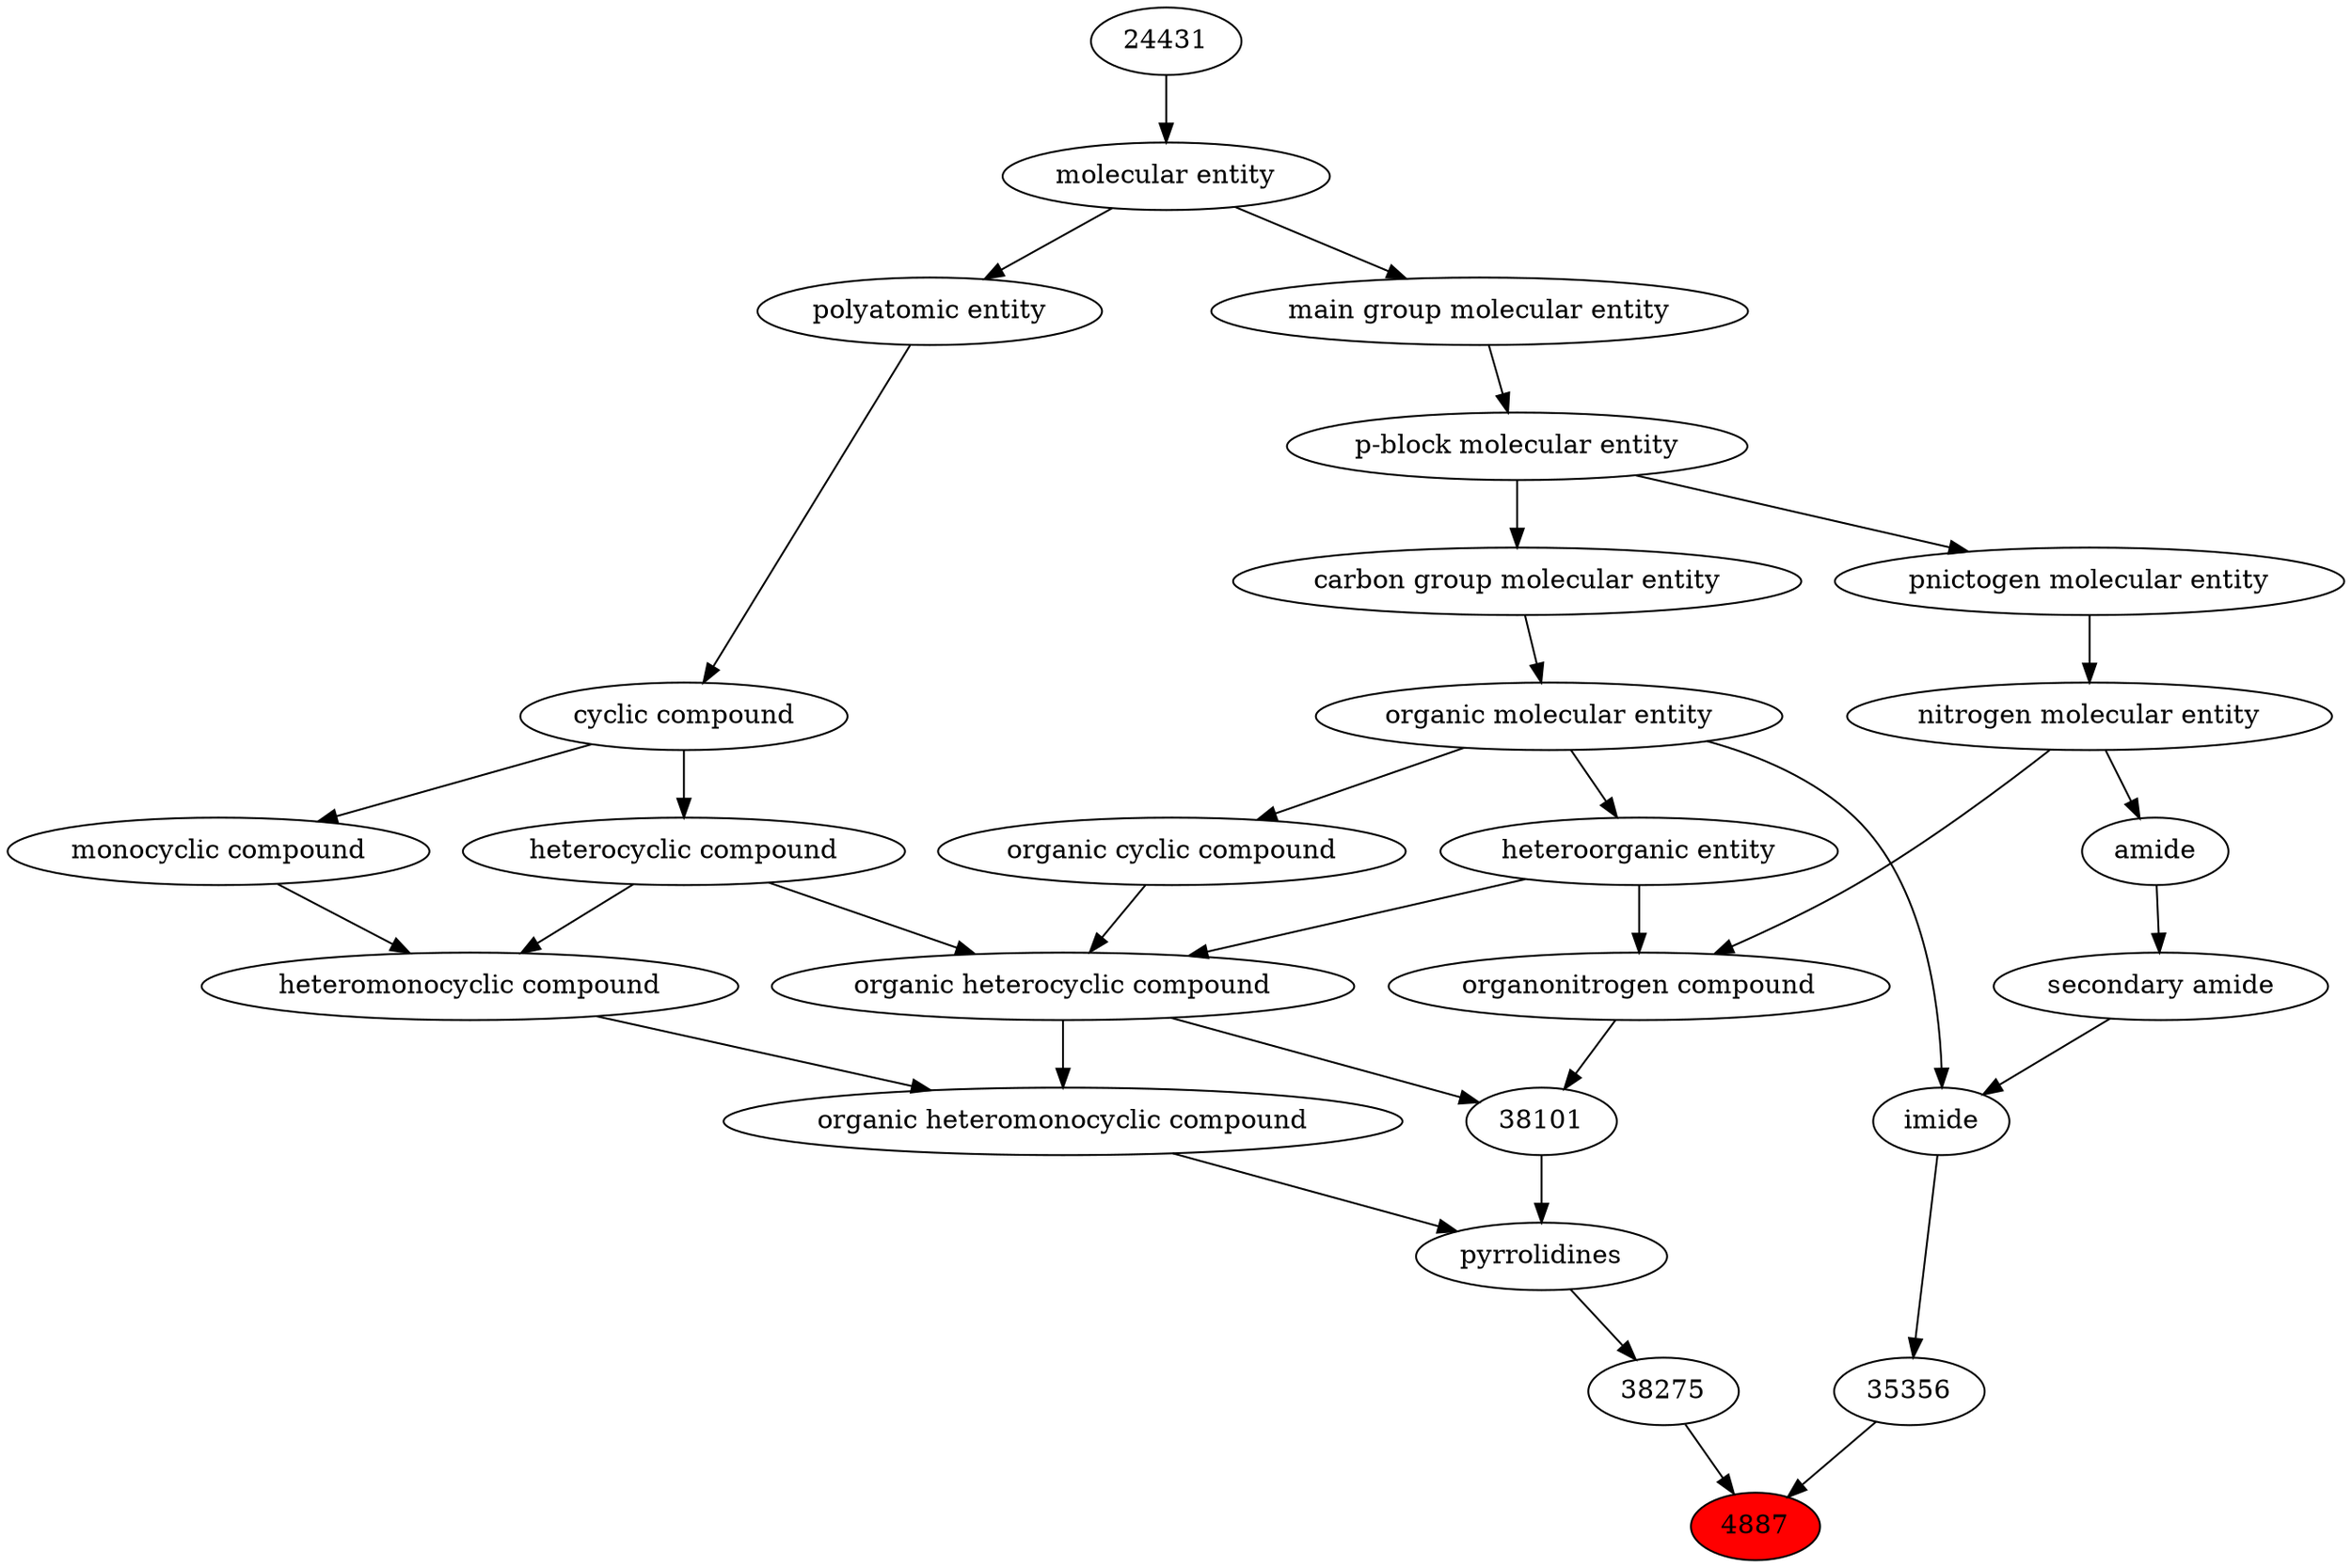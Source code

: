 digraph tree{ 
4887 [label="4887" fillcolor=red style=filled]
38275 -> 4887
35356 -> 4887
38275 [label="38275"]
38260 -> 38275
35356 [label="35356"]
24782 -> 35356
38260 [label="pyrrolidines"]
38101 -> 38260
25693 -> 38260
24782 [label="imide"]
33257 -> 24782
50860 -> 24782
38101 [label="38101"]
24532 -> 38101
35352 -> 38101
25693 [label="organic heteromonocyclic compound"]
33670 -> 25693
24532 -> 25693
33257 [label="secondary amide"]
32988 -> 33257
50860 [label="organic molecular entity"]
33582 -> 50860
24532 [label="organic heterocyclic compound"]
33285 -> 24532
33832 -> 24532
5686 -> 24532
35352 [label="organonitrogen compound"]
51143 -> 35352
33285 -> 35352
33670 [label="heteromonocyclic compound"]
5686 -> 33670
33661 -> 33670
32988 [label="amide"]
51143 -> 32988
33582 [label="carbon group molecular entity"]
33675 -> 33582
33285 [label="heteroorganic entity"]
50860 -> 33285
33832 [label="organic cyclic compound"]
50860 -> 33832
5686 [label="heterocyclic compound"]
33595 -> 5686
51143 [label="nitrogen molecular entity"]
33302 -> 51143
33661 [label="monocyclic compound"]
33595 -> 33661
33675 [label="p-block molecular entity"]
33579 -> 33675
33595 [label="cyclic compound"]
36357 -> 33595
33302 [label="pnictogen molecular entity"]
33675 -> 33302
33579 [label="main group molecular entity"]
23367 -> 33579
36357 [label="polyatomic entity"]
23367 -> 36357
23367 [label="molecular entity"]
24431 -> 23367
24431 [label="24431"]
}
